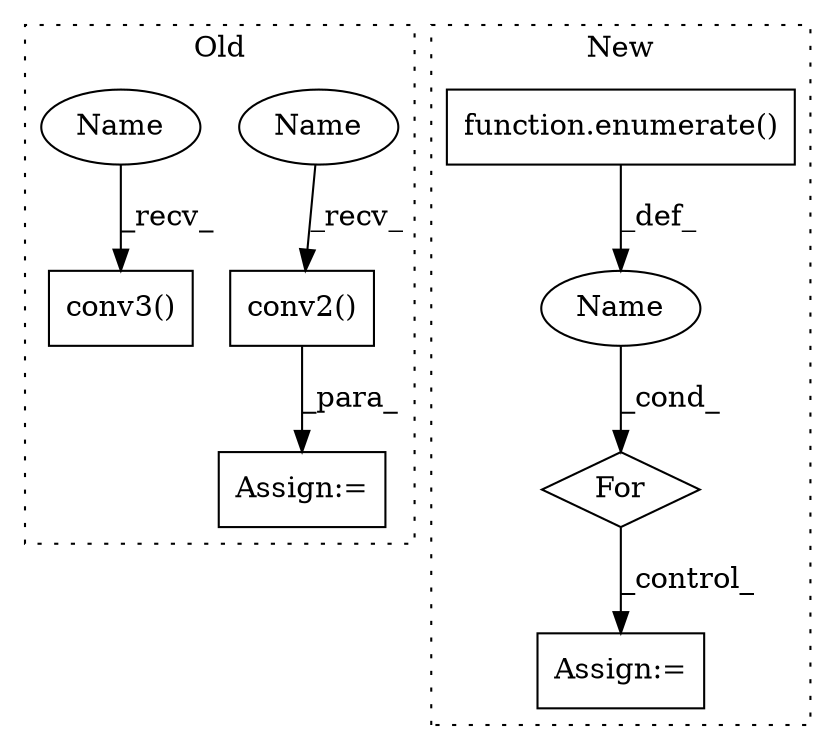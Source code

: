 digraph G {
subgraph cluster0 {
1 [label="conv3()" a="75" s="1684,1708" l="11,1" shape="box"];
6 [label="conv2()" a="75" s="1887,1904" l="11,1" shape="box"];
7 [label="Assign:=" a="68" s="1962" l="3" shape="box"];
8 [label="Name" a="87" s="1887" l="4" shape="ellipse"];
9 [label="Name" a="87" s="1684" l="4" shape="ellipse"];
label = "Old";
style="dotted";
}
subgraph cluster1 {
2 [label="function.enumerate()" a="75" s="2093,2114" l="10,1" shape="box"];
3 [label="For" a="107" s="2075,2115" l="4,5" shape="diamond"];
4 [label="Name" a="87" s="2084" l="5" shape="ellipse"];
5 [label="Assign:=" a="68" s="2197" l="3" shape="box"];
label = "New";
style="dotted";
}
2 -> 4 [label="_def_"];
3 -> 5 [label="_control_"];
4 -> 3 [label="_cond_"];
6 -> 7 [label="_para_"];
8 -> 6 [label="_recv_"];
9 -> 1 [label="_recv_"];
}